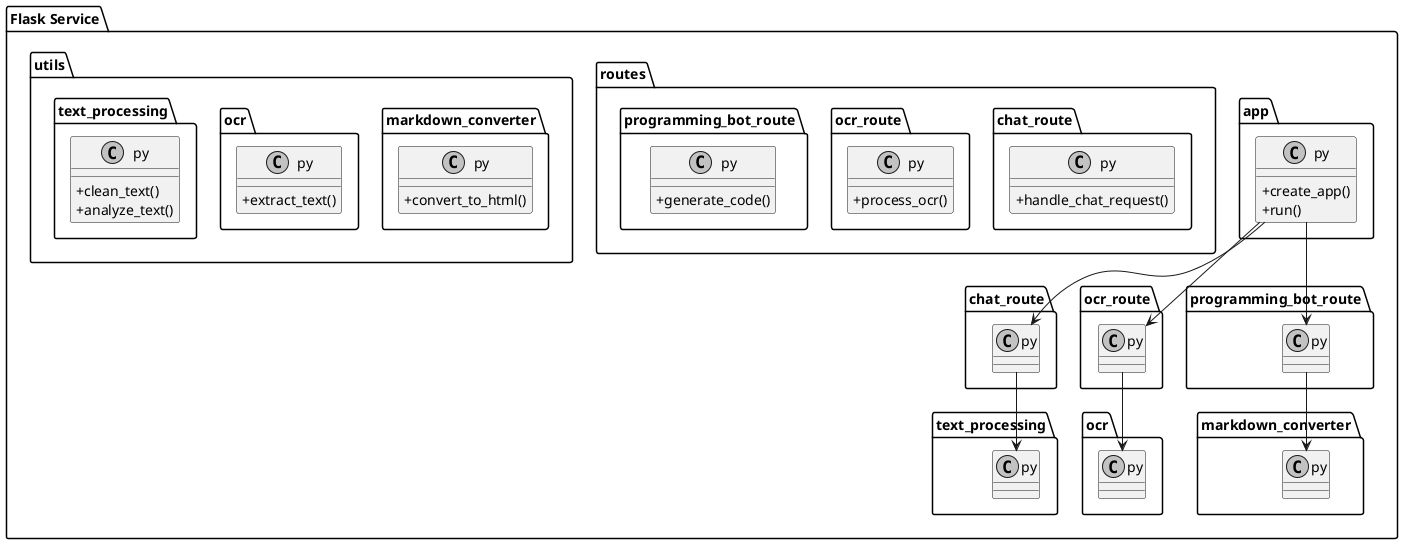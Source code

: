 @startuml
skinparam classAttributeIconSize 0
skinparam monochrome true

package "Flask Service" {
    class "app.py" {
        + create_app()
        + run()
    }

    package "routes" {
        class "chat_route.py" {
            + handle_chat_request()
        }
        class "ocr_route.py" {
            + process_ocr()
        }
        class "programming_bot_route.py" {
            + generate_code()
        }
    }

    package "utils" {
        class "markdown_converter.py" {
            + convert_to_html()
        }
        class "ocr.py" {
            + extract_text()
        }
        class "text_processing.py" {
            + clean_text()
            + analyze_text()
        }
    }

    app.py --> chat_route.py
    app.py --> ocr_route.py
    app.py --> programming_bot_route.py
    chat_route.py --> text_processing.py
    ocr_route.py --> ocr.py
    programming_bot_route.py --> markdown_converter.py
}
@enduml

